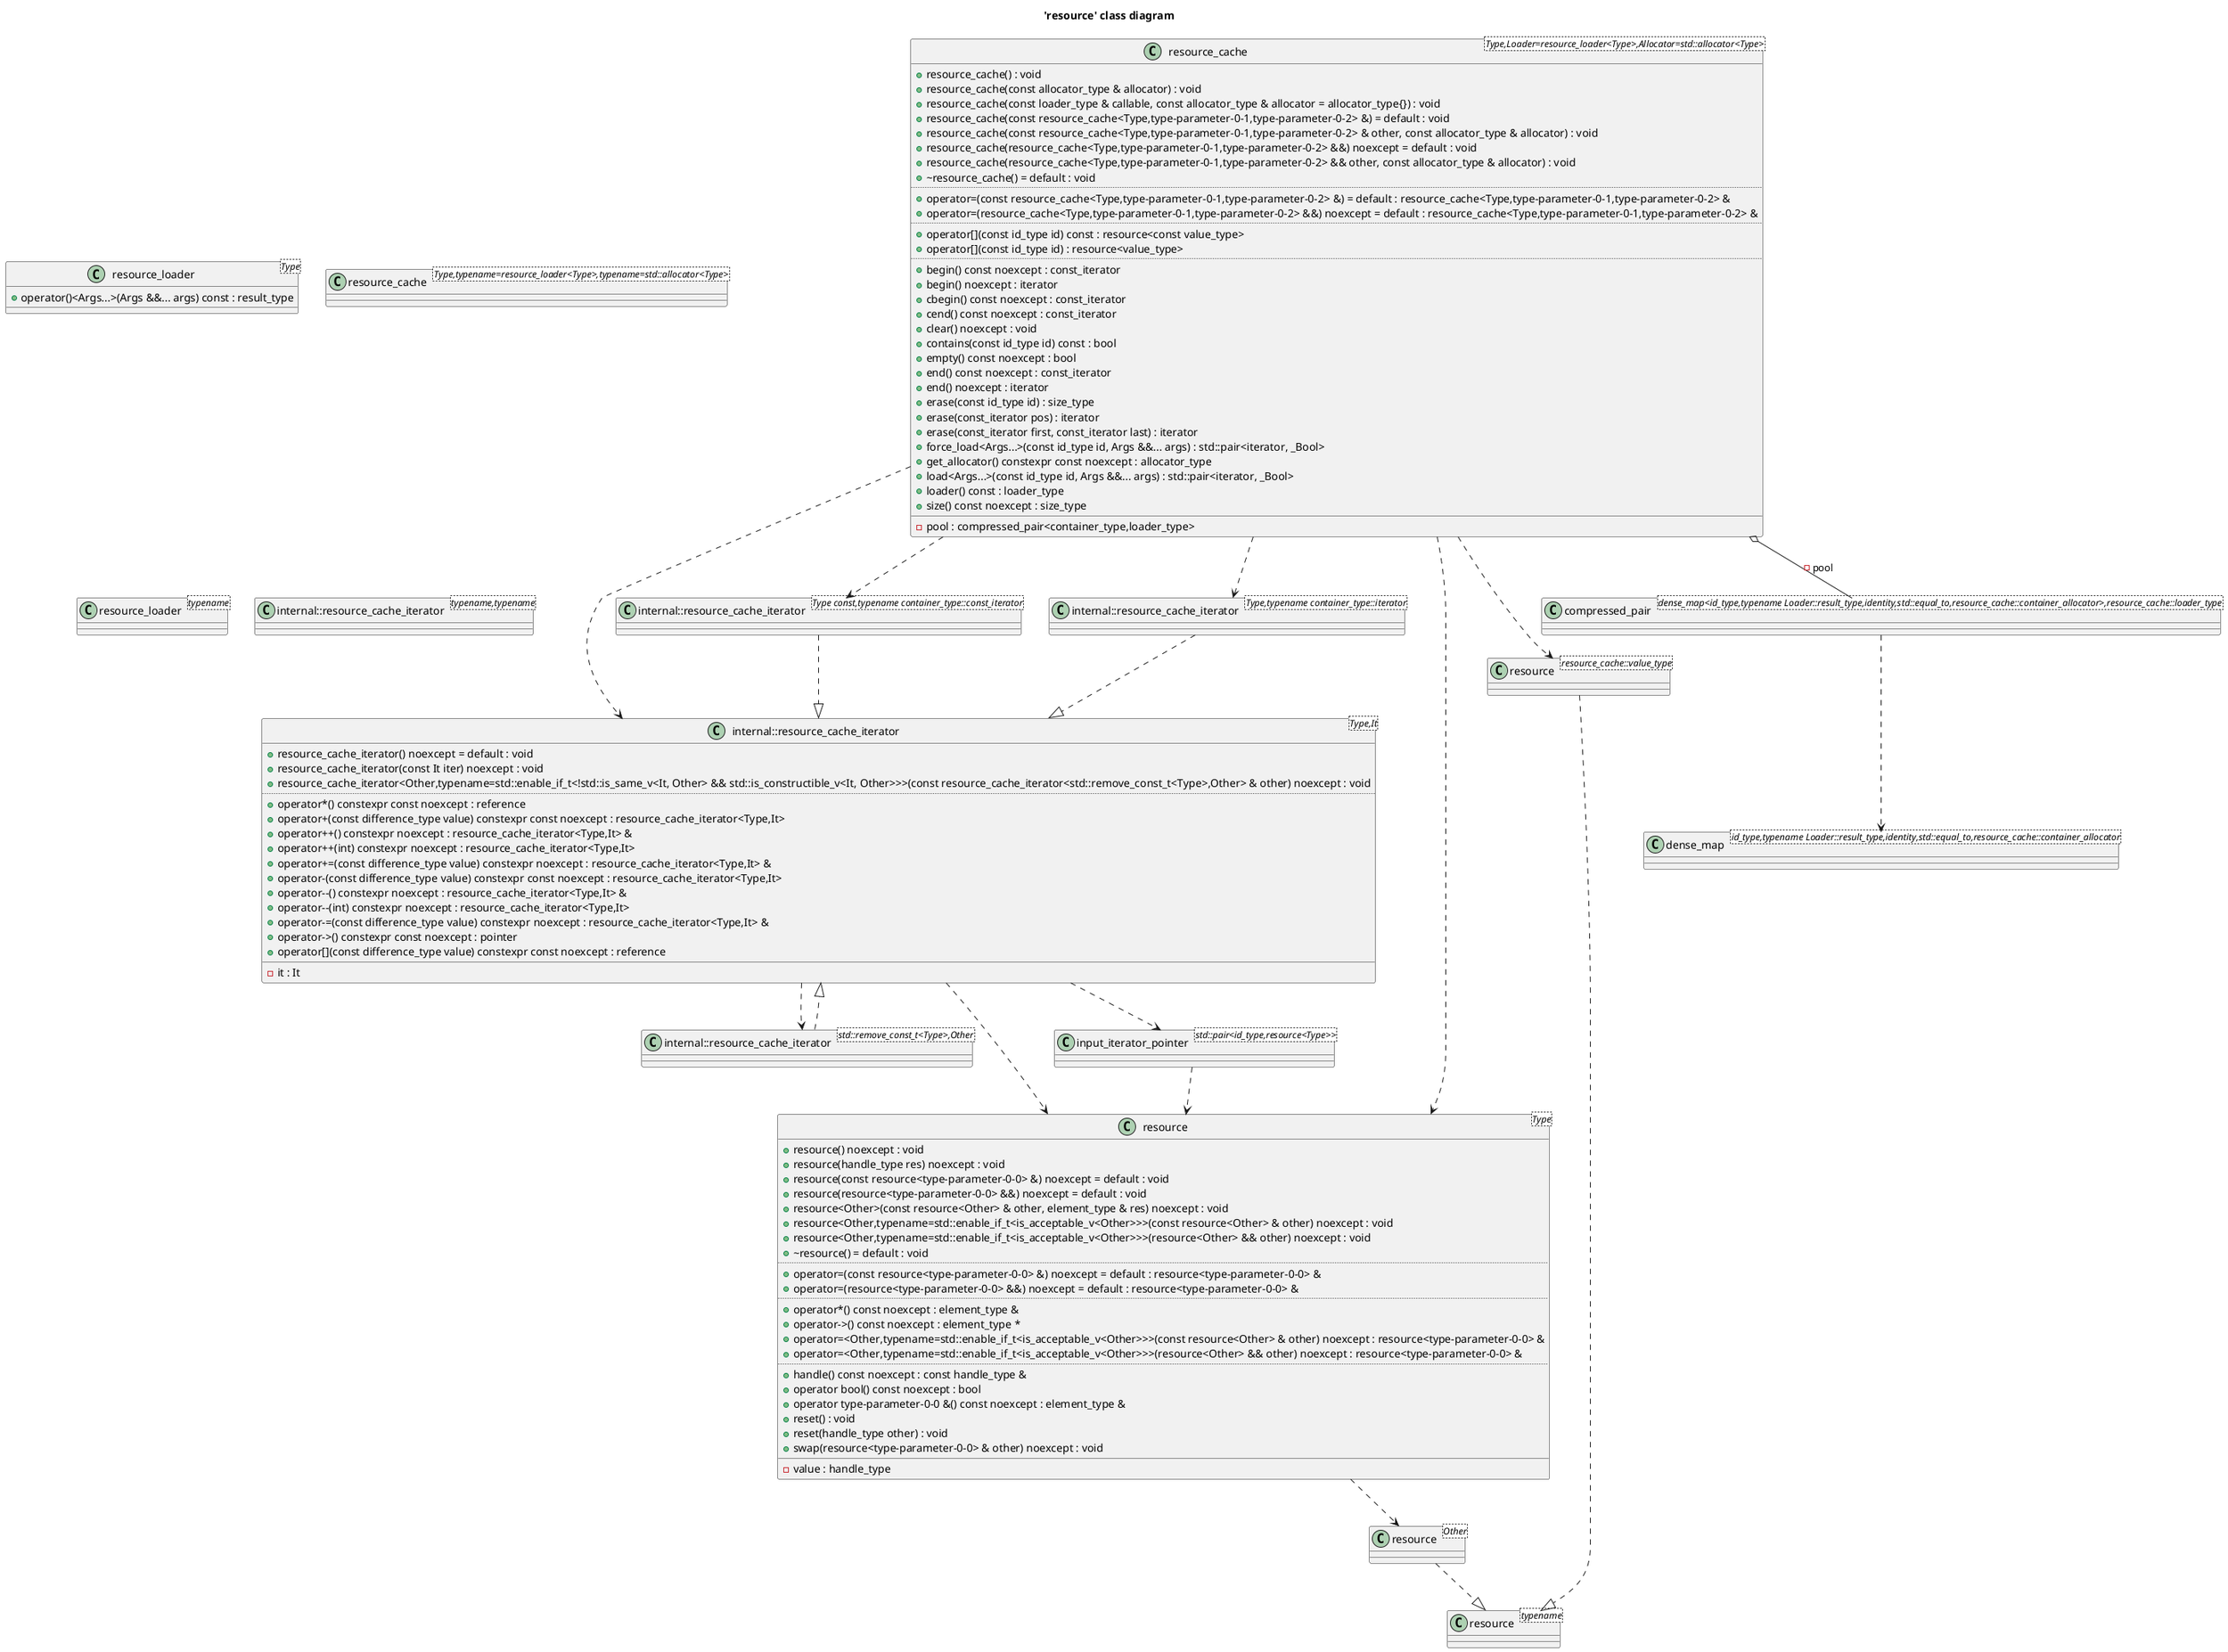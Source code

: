 @startuml
title 'resource' class diagram
class "resource_loader<Type>" as C_0014735462032073401024
class C_0014735462032073401024 [[https://github.com/skypjack/entt/blob/4a2d1a8541228a90e02a873dba6a980506c42c03/src/entt/resource/loader.hpp#L15{resource_loader}]] {
+operator()<Args...>(Args &&... args) const : result_type
__
}
class "resource<typename>" as C_0004476387285913603328
class C_0004476387285913603328 [[https://github.com/skypjack/entt/blob/4a2d1a8541228a90e02a873dba6a980506c42c03/src/entt/resource/fwd.hpp#L15{resource}]] {
__
}
class "resource_cache<Type,typename=resource_loader<Type>,typename=std::allocator<Type>>" as C_0007573507227400983129
class C_0007573507227400983129 [[https://github.com/skypjack/entt/blob/4a2d1a8541228a90e02a873dba6a980506c42c03/src/entt/resource/fwd.hpp#L12{resource_cache}]] {
__
}
class "resource_loader<typename>" as C_0009957250125355145055
class C_0009957250125355145055 [[https://github.com/skypjack/entt/blob/4a2d1a8541228a90e02a873dba6a980506c42c03/src/entt/resource/fwd.hpp#L9{resource_loader}]] {
__
}
class "internal::resource_cache_iterator<std::remove_const_t<Type>,Other>" as C_0017212500752943481667
class C_0017212500752943481667 [[https://github.com/skypjack/entt/blob/4a2d1a8541228a90e02a873dba6a980506c42c03/src/entt/resource/cache.hpp#L44{resource_cache_iterator}]] {
__
}
class "internal::resource_cache_iterator<Type,It>" as C_0018051342968877125083
class C_0018051342968877125083 [[https://github.com/skypjack/entt/blob/4a2d1a8541228a90e02a873dba6a980506c42c03/src/entt/resource/cache.hpp#L26{resource_cache_iterator}]] {
+resource_cache_iterator() noexcept = default : void [[[https://github.com/skypjack/entt/blob/4a2d1a8541228a90e02a873dba6a980506c42c03/src/entt/resource/cache.hpp#L38{resource_cache_iterator}]]]
+resource_cache_iterator(const It iter) noexcept : void [[[https://github.com/skypjack/entt/blob/4a2d1a8541228a90e02a873dba6a980506c42c03/src/entt/resource/cache.hpp#L40{resource_cache_iterator}]]]
+resource_cache_iterator<Other,typename=std::enable_if_t<!std::is_same_v<It, Other> && std::is_constructible_v<It, Other>>>(const resource_cache_iterator<std::remove_const_t<Type>,Other> & other) noexcept : void
..
+operator*() constexpr const noexcept : reference [[[https://github.com/skypjack/entt/blob/4a2d1a8541228a90e02a873dba6a980506c42c03/src/entt/resource/cache.hpp#L87{operator*}]]]
+operator+(const difference_type value) constexpr const noexcept : resource_cache_iterator<Type,It> [[[https://github.com/skypjack/entt/blob/4a2d1a8541228a90e02a873dba6a980506c42c03/src/entt/resource/cache.hpp#L70{operator+}]]]
+operator++() constexpr noexcept : resource_cache_iterator<Type,It> & [[[https://github.com/skypjack/entt/blob/4a2d1a8541228a90e02a873dba6a980506c42c03/src/entt/resource/cache.hpp#L47{operator++}]]]
+operator++(int) constexpr noexcept : resource_cache_iterator<Type,It> [[[https://github.com/skypjack/entt/blob/4a2d1a8541228a90e02a873dba6a980506c42c03/src/entt/resource/cache.hpp#L51{operator++}]]]
+operator+=(const difference_type value) constexpr noexcept : resource_cache_iterator<Type,It> & [[[https://github.com/skypjack/entt/blob/4a2d1a8541228a90e02a873dba6a980506c42c03/src/entt/resource/cache.hpp#L65{operator+=}]]]
+operator-(const difference_type value) constexpr const noexcept : resource_cache_iterator<Type,It> [[[https://github.com/skypjack/entt/blob/4a2d1a8541228a90e02a873dba6a980506c42c03/src/entt/resource/cache.hpp#L79{operator-}]]]
+operator--() constexpr noexcept : resource_cache_iterator<Type,It> & [[[https://github.com/skypjack/entt/blob/4a2d1a8541228a90e02a873dba6a980506c42c03/src/entt/resource/cache.hpp#L56{operator--}]]]
+operator--(int) constexpr noexcept : resource_cache_iterator<Type,It> [[[https://github.com/skypjack/entt/blob/4a2d1a8541228a90e02a873dba6a980506c42c03/src/entt/resource/cache.hpp#L60{operator--}]]]
+operator-=(const difference_type value) constexpr noexcept : resource_cache_iterator<Type,It> & [[[https://github.com/skypjack/entt/blob/4a2d1a8541228a90e02a873dba6a980506c42c03/src/entt/resource/cache.hpp#L75{operator-=}]]]
+operator->() constexpr const noexcept : pointer [[[https://github.com/skypjack/entt/blob/4a2d1a8541228a90e02a873dba6a980506c42c03/src/entt/resource/cache.hpp#L91{operator->}]]]
+operator[](const difference_type value) constexpr const noexcept : reference [[[https://github.com/skypjack/entt/blob/4a2d1a8541228a90e02a873dba6a980506c42c03/src/entt/resource/cache.hpp#L83{operator[]}]]]
__
-it : It [[[https://github.com/skypjack/entt/blob/4a2d1a8541228a90e02a873dba6a980506c42c03/src/entt/resource/cache.hpp#L105{it}]]]
}
class "internal::resource_cache_iterator<Type const,typename container_type::const_iterator>" as C_0009160799430657499757
class C_0009160799430657499757 [[https://github.com/skypjack/entt/blob/4a2d1a8541228a90e02a873dba6a980506c42c03/src/entt/resource/cache.hpp#L244{resource_cache_iterator}]] {
__
}
class "internal::resource_cache_iterator<Type,typename container_type::iterator>" as C_0012393889249170597816
class C_0012393889249170597816 [[https://github.com/skypjack/entt/blob/4a2d1a8541228a90e02a873dba6a980506c42c03/src/entt/resource/cache.hpp#L254{resource_cache_iterator}]] {
__
}
class "internal::resource_cache_iterator<typename,typename>" as C_0017232908621428983744
class C_0017232908621428983744 [[https://github.com/skypjack/entt/blob/4a2d1a8541228a90e02a873dba6a980506c42c03/src/entt/resource/cache.hpp#L28{resource_cache_iterator}]] {
__
}
class "resource<Other>" as C_0009932554139000054545
class C_0009932554139000054545 [[https://github.com/skypjack/entt/blob/4a2d1a8541228a90e02a873dba6a980506c42c03/src/entt/resource/resource.hpp#L59{resource}]] {
__
}
class "resource<Type>" as C_0006434562767129070943
class C_0006434562767129070943 [[https://github.com/skypjack/entt/blob/4a2d1a8541228a90e02a873dba6a980506c42c03/src/entt/resource/resource.hpp#L22{resource}]] {
+resource() noexcept : void [[[https://github.com/skypjack/entt/blob/4a2d1a8541228a90e02a873dba6a980506c42c03/src/entt/resource/resource.hpp#L36{resource}]]]
+resource(handle_type res) noexcept : void [[[https://github.com/skypjack/entt/blob/4a2d1a8541228a90e02a873dba6a980506c42c03/src/entt/resource/resource.hpp#L43{resource}]]]
+resource(const resource<type-parameter-0-0> &) noexcept = default : void [[[https://github.com/skypjack/entt/blob/4a2d1a8541228a90e02a873dba6a980506c42c03/src/entt/resource/resource.hpp#L47{resource}]]]
+resource(resource<type-parameter-0-0> &&) noexcept = default : void [[[https://github.com/skypjack/entt/blob/4a2d1a8541228a90e02a873dba6a980506c42c03/src/entt/resource/resource.hpp#L50{resource}]]]
+resource<Other>(const resource<Other> & other, element_type & res) noexcept : void
+resource<Other,typename=std::enable_if_t<is_acceptable_v<Other>>>(const resource<Other> & other) noexcept : void
+resource<Other,typename=std::enable_if_t<is_acceptable_v<Other>>>(resource<Other> && other) noexcept : void
+~resource() = default : void [[[https://github.com/skypjack/entt/blob/4a2d1a8541228a90e02a873dba6a980506c42c03/src/entt/resource/resource.hpp#L81{~resource}]]]
..
+operator=(const resource<type-parameter-0-0> &) noexcept = default : resource<type-parameter-0-0> & [[[https://github.com/skypjack/entt/blob/4a2d1a8541228a90e02a873dba6a980506c42c03/src/entt/resource/resource.hpp#L87{operator=}]]]
+operator=(resource<type-parameter-0-0> &&) noexcept = default : resource<type-parameter-0-0> & [[[https://github.com/skypjack/entt/blob/4a2d1a8541228a90e02a873dba6a980506c42c03/src/entt/resource/resource.hpp#L93{operator=}]]]
..
+operator*() const noexcept : element_type & [[[https://github.com/skypjack/entt/blob/4a2d1a8541228a90e02a873dba6a980506c42c03/src/entt/resource/resource.hpp#L136{operator*}]]]
+operator->() const noexcept : element_type * [[[https://github.com/skypjack/entt/blob/4a2d1a8541228a90e02a873dba6a980506c42c03/src/entt/resource/resource.hpp#L149{operator->}]]]
+operator=<Other,typename=std::enable_if_t<is_acceptable_v<Other>>>(const resource<Other> & other) noexcept : resource<type-parameter-0-0> &
+operator=<Other,typename=std::enable_if_t<is_acceptable_v<Other>>>(resource<Other> && other) noexcept : resource<type-parameter-0-0> &
..
+handle() const noexcept : const handle_type & [[[https://github.com/skypjack/entt/blob/4a2d1a8541228a90e02a873dba6a980506c42c03/src/entt/resource/resource.hpp#L178{handle}]]]
+operator bool() const noexcept : bool [[[https://github.com/skypjack/entt/blob/4a2d1a8541228a90e02a873dba6a980506c42c03/src/entt/resource/resource.hpp#L157{operator bool}]]]
+operator type-parameter-0-0 &() const noexcept : element_type & [[[https://github.com/skypjack/entt/blob/4a2d1a8541228a90e02a873dba6a980506c42c03/src/entt/resource/resource.hpp#L141{operator type-parameter-0-0 &}]]]
+reset() : void [[[https://github.com/skypjack/entt/blob/4a2d1a8541228a90e02a873dba6a980506c42c03/src/entt/resource/resource.hpp#L162{reset}]]]
+reset(handle_type other) : void [[[https://github.com/skypjack/entt/blob/4a2d1a8541228a90e02a873dba6a980506c42c03/src/entt/resource/resource.hpp#L170{reset}]]]
+swap(resource<type-parameter-0-0> & other) noexcept : void [[[https://github.com/skypjack/entt/blob/4a2d1a8541228a90e02a873dba6a980506c42c03/src/entt/resource/resource.hpp#L123{swap}]]]
__
-value : handle_type [[[https://github.com/skypjack/entt/blob/4a2d1a8541228a90e02a873dba6a980506c42c03/src/entt/resource/resource.hpp#L183{value}]]]
}
class "input_iterator_pointer<std::pair<id_type,resource<Type>>>" as C_0005791343174001055709
class C_0005791343174001055709 [[https://github.com/skypjack/entt/blob/4a2d1a8541228a90e02a873dba6a980506c42c03/src/entt/resource/cache.hpp#L91{input_iterator_pointer}]] {
__
}
class "resource<resource_cache::value_type>" as C_0016280272146918438608
class C_0016280272146918438608 [[https://github.com/skypjack/entt/blob/4a2d1a8541228a90e02a873dba6a980506c42c03/src/entt/resource/cache.hpp#L343{resource}]] {
__
}
class "dense_map<id_type,typename Loader::result_type,identity,std::equal_to,resource_cache::container_allocator>" as C_0002314384843398712388
class C_0002314384843398712388 [[https://github.com/skypjack/entt/blob/4a2d1a8541228a90e02a873dba6a980506c42c03/src/entt/resource/cache.hpp#L408{dense_map}]] {
__
}
class "compressed_pair<dense_map<id_type,typename Loader::result_type,identity,std::equal_to,resource_cache::container_allocator>,resource_cache::loader_type>" as C_0002142150676664272171
class C_0002142150676664272171 [[https://github.com/skypjack/entt/blob/4a2d1a8541228a90e02a873dba6a980506c42c03/src/entt/resource/cache.hpp#L408{compressed_pair}]] {
__
}
class "resource_cache<Type,Loader=resource_loader<Type>,Allocator=std::allocator<Type>>" as C_0004758948397064667495
class C_0004758948397064667495 [[https://github.com/skypjack/entt/blob/4a2d1a8541228a90e02a873dba6a980506c42c03/src/entt/resource/cache.hpp#L153{resource_cache}]] {
+resource_cache() : void [[[https://github.com/skypjack/entt/blob/4a2d1a8541228a90e02a873dba6a980506c42c03/src/entt/resource/cache.hpp#L174{resource_cache}]]]
+resource_cache(const allocator_type & allocator) : void [[[https://github.com/skypjack/entt/blob/4a2d1a8541228a90e02a873dba6a980506c42c03/src/entt/resource/cache.hpp#L181{resource_cache}]]]
+resource_cache(const loader_type & callable, const allocator_type & allocator = allocator_type{}) : void [[[https://github.com/skypjack/entt/blob/4a2d1a8541228a90e02a873dba6a980506c42c03/src/entt/resource/cache.hpp#L189{resource_cache}]]]
+resource_cache(const resource_cache<Type,type-parameter-0-1,type-parameter-0-2> &) = default : void [[[https://github.com/skypjack/entt/blob/4a2d1a8541228a90e02a873dba6a980506c42c03/src/entt/resource/cache.hpp#L193{resource_cache}]]]
+resource_cache(const resource_cache<Type,type-parameter-0-1,type-parameter-0-2> & other, const allocator_type & allocator) : void [[[https://github.com/skypjack/entt/blob/4a2d1a8541228a90e02a873dba6a980506c42c03/src/entt/resource/cache.hpp#L200{resource_cache}]]]
+resource_cache(resource_cache<Type,type-parameter-0-1,type-parameter-0-2> &&) noexcept = default : void [[[https://github.com/skypjack/entt/blob/4a2d1a8541228a90e02a873dba6a980506c42c03/src/entt/resource/cache.hpp#L204{resource_cache}]]]
+resource_cache(resource_cache<Type,type-parameter-0-1,type-parameter-0-2> && other, const allocator_type & allocator) : void [[[https://github.com/skypjack/entt/blob/4a2d1a8541228a90e02a873dba6a980506c42c03/src/entt/resource/cache.hpp#L211{resource_cache}]]]
+~resource_cache() = default : void [[[https://github.com/skypjack/entt/blob/4a2d1a8541228a90e02a873dba6a980506c42c03/src/entt/resource/cache.hpp#L215{~resource_cache}]]]
..
+operator=(const resource_cache<Type,type-parameter-0-1,type-parameter-0-2> &) = default : resource_cache<Type,type-parameter-0-1,type-parameter-0-2> & [[[https://github.com/skypjack/entt/blob/4a2d1a8541228a90e02a873dba6a980506c42c03/src/entt/resource/cache.hpp#L221{operator=}]]]
+operator=(resource_cache<Type,type-parameter-0-1,type-parameter-0-2> &&) noexcept = default : resource_cache<Type,type-parameter-0-1,type-parameter-0-2> & [[[https://github.com/skypjack/entt/blob/4a2d1a8541228a90e02a873dba6a980506c42c03/src/entt/resource/cache.hpp#L227{operator=}]]]
..
+operator[](const id_type id) const : resource<const value_type> [[[https://github.com/skypjack/entt/blob/4a2d1a8541228a90e02a873dba6a980506c42c03/src/entt/resource/cache.hpp#L343{operator[]}]]]
+operator[](const id_type id) : resource<value_type> [[[https://github.com/skypjack/entt/blob/4a2d1a8541228a90e02a873dba6a980506c42c03/src/entt/resource/cache.hpp#L352{operator[]}]]]
..
+begin() const noexcept : const_iterator [[[https://github.com/skypjack/entt/blob/4a2d1a8541228a90e02a873dba6a980506c42c03/src/entt/resource/cache.hpp#L249{begin}]]]
+begin() noexcept : iterator [[[https://github.com/skypjack/entt/blob/4a2d1a8541228a90e02a873dba6a980506c42c03/src/entt/resource/cache.hpp#L254{begin}]]]
+cbegin() const noexcept : const_iterator [[[https://github.com/skypjack/entt/blob/4a2d1a8541228a90e02a873dba6a980506c42c03/src/entt/resource/cache.hpp#L244{cbegin}]]]
+cend() const noexcept : const_iterator [[[https://github.com/skypjack/entt/blob/4a2d1a8541228a90e02a873dba6a980506c42c03/src/entt/resource/cache.hpp#L263{cend}]]]
+clear() noexcept : void [[[https://github.com/skypjack/entt/blob/4a2d1a8541228a90e02a873dba6a980506c42c03/src/entt/resource/cache.hpp#L294{clear}]]]
+contains(const id_type id) const : bool [[[https://github.com/skypjack/entt/blob/4a2d1a8541228a90e02a873dba6a980506c42c03/src/entt/resource/cache.hpp#L365{contains}]]]
+empty() const noexcept : bool [[[https://github.com/skypjack/entt/blob/4a2d1a8541228a90e02a873dba6a980506c42c03/src/entt/resource/cache.hpp#L281{empty}]]]
+end() const noexcept : const_iterator [[[https://github.com/skypjack/entt/blob/4a2d1a8541228a90e02a873dba6a980506c42c03/src/entt/resource/cache.hpp#L268{end}]]]
+end() noexcept : iterator [[[https://github.com/skypjack/entt/blob/4a2d1a8541228a90e02a873dba6a980506c42c03/src/entt/resource/cache.hpp#L273{end}]]]
+erase(const id_type id) : size_type [[[https://github.com/skypjack/entt/blob/4a2d1a8541228a90e02a873dba6a980506c42c03/src/entt/resource/cache.hpp#L395{erase}]]]
+erase(const_iterator pos) : iterator [[[https://github.com/skypjack/entt/blob/4a2d1a8541228a90e02a873dba6a980506c42c03/src/entt/resource/cache.hpp#L374{erase}]]]
+erase(const_iterator first, const_iterator last) : iterator [[[https://github.com/skypjack/entt/blob/4a2d1a8541228a90e02a873dba6a980506c42c03/src/entt/resource/cache.hpp#L385{erase}]]]
+force_load<Args...>(const id_type id, Args &&... args) : std::pair<iterator, _Bool>
+get_allocator() constexpr const noexcept : allocator_type [[[https://github.com/skypjack/entt/blob/4a2d1a8541228a90e02a873dba6a980506c42c03/src/entt/resource/cache.hpp#L233{get_allocator}]]]
+load<Args...>(const id_type id, Args &&... args) : std::pair<iterator, _Bool>
+loader() const : loader_type [[[https://github.com/skypjack/entt/blob/4a2d1a8541228a90e02a873dba6a980506c42c03/src/entt/resource/cache.hpp#L403{loader}]]]
+size() const noexcept : size_type [[[https://github.com/skypjack/entt/blob/4a2d1a8541228a90e02a873dba6a980506c42c03/src/entt/resource/cache.hpp#L289{size}]]]
__
-pool : compressed_pair<container_type,loader_type> [[[https://github.com/skypjack/entt/blob/4a2d1a8541228a90e02a873dba6a980506c42c03/src/entt/resource/cache.hpp#L408{pool}]]]
}
C_0017212500752943481667 ..|> C_0018051342968877125083
C_0018051342968877125083 ..> C_0006434562767129070943
C_0018051342968877125083 ..> C_0005791343174001055709 [[https://github.com/skypjack/entt/blob/4a2d1a8541228a90e02a873dba6a980506c42c03/src/entt/resource/cache.hpp#L91{}]]
C_0018051342968877125083 ..> C_0017212500752943481667 [[https://github.com/skypjack/entt/blob/4a2d1a8541228a90e02a873dba6a980506c42c03/src/entt/resource/cache.hpp#L44{}]]
C_0009160799430657499757 ..|> C_0018051342968877125083
C_0012393889249170597816 ..|> C_0018051342968877125083
C_0009932554139000054545 ..|> C_0004476387285913603328
C_0006434562767129070943 ..> C_0009932554139000054545 [[https://github.com/skypjack/entt/blob/4a2d1a8541228a90e02a873dba6a980506c42c03/src/entt/resource/resource.hpp#L59{}]]
C_0005791343174001055709 ..> C_0006434562767129070943
C_0016280272146918438608 ..|> C_0004476387285913603328
C_0002142150676664272171 ..> C_0002314384843398712388
C_0004758948397064667495 ..> C_0009160799430657499757 [[https://github.com/skypjack/entt/blob/4a2d1a8541228a90e02a873dba6a980506c42c03/src/entt/resource/cache.hpp#L244{}]]
C_0004758948397064667495 ..> C_0018051342968877125083 [[https://github.com/skypjack/entt/blob/4a2d1a8541228a90e02a873dba6a980506c42c03/src/entt/resource/cache.hpp#L244{}]]
C_0004758948397064667495 ..> C_0012393889249170597816 [[https://github.com/skypjack/entt/blob/4a2d1a8541228a90e02a873dba6a980506c42c03/src/entt/resource/cache.hpp#L254{}]]
C_0004758948397064667495 ..> C_0016280272146918438608 [[https://github.com/skypjack/entt/blob/4a2d1a8541228a90e02a873dba6a980506c42c03/src/entt/resource/cache.hpp#L343{}]]
C_0004758948397064667495 ..> C_0006434562767129070943 [[https://github.com/skypjack/entt/blob/4a2d1a8541228a90e02a873dba6a980506c42c03/src/entt/resource/cache.hpp#L343{}]]
C_0004758948397064667495 o-- C_0002142150676664272171 [[https://github.com/skypjack/entt/blob/4a2d1a8541228a90e02a873dba6a980506c42c03/src/entt/resource/cache.hpp#L408{pool}]] : -pool

'Generated with clang-uml, version 0.6.1
'LLVM version Ubuntu clang version 19.1.1 (1ubuntu1)
@enduml
